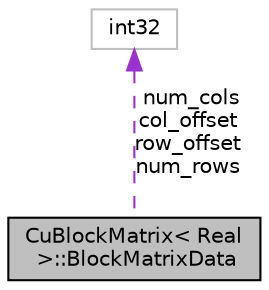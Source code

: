 digraph "CuBlockMatrix&lt; Real &gt;::BlockMatrixData"
{
  edge [fontname="Helvetica",fontsize="10",labelfontname="Helvetica",labelfontsize="10"];
  node [fontname="Helvetica",fontsize="10",shape=record];
  Node1 [label="CuBlockMatrix\< Real\l \>::BlockMatrixData",height=0.2,width=0.4,color="black", fillcolor="grey75", style="filled", fontcolor="black"];
  Node2 -> Node1 [dir="back",color="darkorchid3",fontsize="10",style="dashed",label=" num_cols\ncol_offset\nrow_offset\nnum_rows" ,fontname="Helvetica"];
  Node2 [label="int32",height=0.2,width=0.4,color="grey75", fillcolor="white", style="filled"];
}
